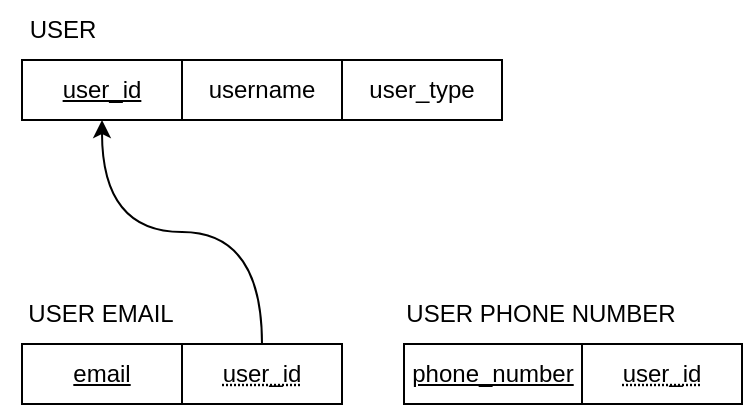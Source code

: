 <mxfile version="24.2.3" type="github">
  <diagram name="Page-1" id="2q1C1uKWbJOoHwZ1PiuB">
    <mxGraphModel dx="485" dy="526" grid="1" gridSize="10" guides="1" tooltips="1" connect="1" arrows="1" fold="1" page="1" pageScale="1" pageWidth="2336" pageHeight="1654" math="0" shadow="0">
      <root>
        <mxCell id="0" />
        <mxCell id="1" parent="0" />
        <mxCell id="OzQULG-dRKaMRiAVHQlx-1" value="&lt;u&gt;user_id&lt;/u&gt;" style="rounded=0;whiteSpace=wrap;html=1;" vertex="1" parent="1">
          <mxGeometry x="160" y="88" width="80" height="30" as="geometry" />
        </mxCell>
        <mxCell id="OzQULG-dRKaMRiAVHQlx-2" value="USER" style="text;html=1;align=center;verticalAlign=middle;resizable=0;points=[];autosize=1;strokeColor=none;fillColor=none;" vertex="1" parent="1">
          <mxGeometry x="150" y="58" width="60" height="30" as="geometry" />
        </mxCell>
        <mxCell id="OzQULG-dRKaMRiAVHQlx-3" value="username" style="rounded=0;whiteSpace=wrap;html=1;" vertex="1" parent="1">
          <mxGeometry x="240" y="88" width="80" height="30" as="geometry" />
        </mxCell>
        <mxCell id="OzQULG-dRKaMRiAVHQlx-4" value="user_type" style="rounded=0;whiteSpace=wrap;html=1;" vertex="1" parent="1">
          <mxGeometry x="320" y="88" width="80" height="30" as="geometry" />
        </mxCell>
        <mxCell id="OzQULG-dRKaMRiAVHQlx-5" value="&lt;u&gt;email&lt;/u&gt;" style="rounded=0;whiteSpace=wrap;html=1;" vertex="1" parent="1">
          <mxGeometry x="160" y="230" width="80" height="30" as="geometry" />
        </mxCell>
        <mxCell id="OzQULG-dRKaMRiAVHQlx-6" value="USER EMAIL" style="text;html=1;align=center;verticalAlign=middle;resizable=0;points=[];autosize=1;strokeColor=none;fillColor=none;" vertex="1" parent="1">
          <mxGeometry x="149" y="200" width="100" height="30" as="geometry" />
        </mxCell>
        <mxCell id="OzQULG-dRKaMRiAVHQlx-8" style="edgeStyle=orthogonalEdgeStyle;rounded=0;orthogonalLoop=1;jettySize=auto;html=1;entryX=0.5;entryY=1;entryDx=0;entryDy=0;curved=1;" edge="1" parent="1" source="OzQULG-dRKaMRiAVHQlx-7" target="OzQULG-dRKaMRiAVHQlx-1">
          <mxGeometry relative="1" as="geometry" />
        </mxCell>
        <mxCell id="OzQULG-dRKaMRiAVHQlx-7" value="&lt;u style=&quot;text-decoration: dotted underline&quot;&gt;user_id&lt;/u&gt;" style="rounded=0;whiteSpace=wrap;html=1;" vertex="1" parent="1">
          <mxGeometry x="240" y="230" width="80" height="30" as="geometry" />
        </mxCell>
        <mxCell id="OzQULG-dRKaMRiAVHQlx-9" value="&lt;u&gt;phone_number&lt;/u&gt;" style="rounded=0;whiteSpace=wrap;html=1;" vertex="1" parent="1">
          <mxGeometry x="351" y="230" width="89" height="30" as="geometry" />
        </mxCell>
        <mxCell id="OzQULG-dRKaMRiAVHQlx-10" value="USER PHONE NUMBER" style="text;html=1;align=center;verticalAlign=middle;resizable=0;points=[];autosize=1;strokeColor=none;fillColor=none;" vertex="1" parent="1">
          <mxGeometry x="339" y="200" width="160" height="30" as="geometry" />
        </mxCell>
        <mxCell id="OzQULG-dRKaMRiAVHQlx-11" value="&lt;u style=&quot;text-decoration: dotted underline&quot;&gt;user_id&lt;/u&gt;" style="rounded=0;whiteSpace=wrap;html=1;" vertex="1" parent="1">
          <mxGeometry x="440" y="230" width="80" height="30" as="geometry" />
        </mxCell>
      </root>
    </mxGraphModel>
  </diagram>
</mxfile>
